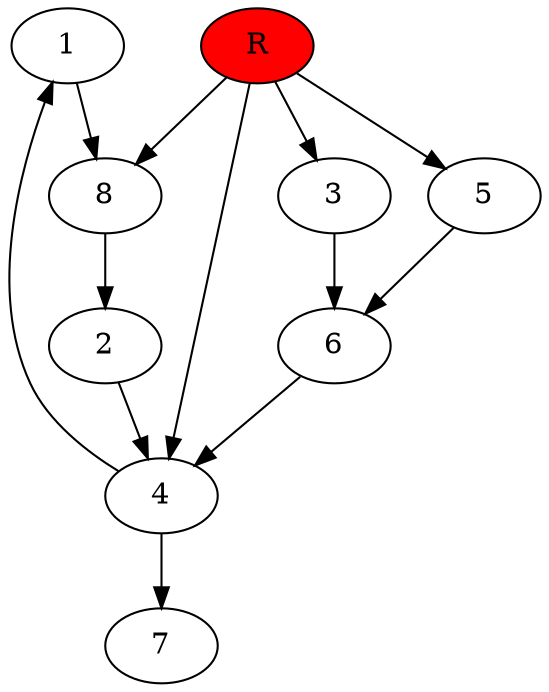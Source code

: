 digraph prb22287 {
	1
	2
	3
	4
	5
	6
	7
	8
	R [fillcolor="#ff0000" style=filled]
	1 -> 8
	2 -> 4
	3 -> 6
	4 -> 1
	4 -> 7
	5 -> 6
	6 -> 4
	8 -> 2
	R -> 3
	R -> 4
	R -> 5
	R -> 8
}
